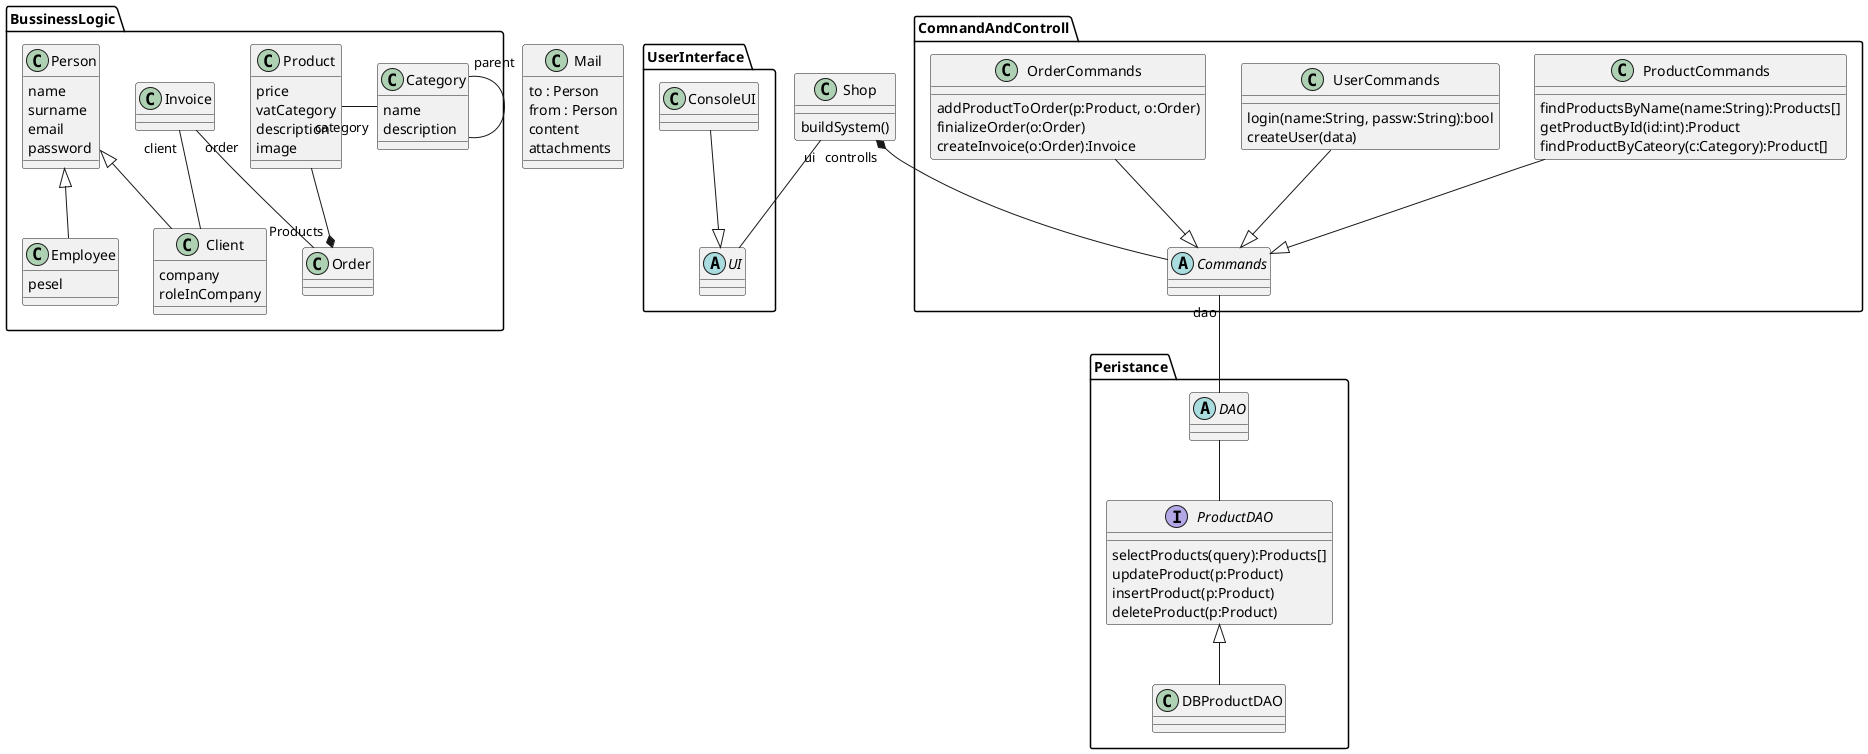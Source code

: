 @startuml

'based on z3.class_diagram

package BussinessLogic{
class Person{
    name
    surname 
    email 
    password
}

class Employee{
    pesel
}

class Client{
    company
    roleInCompany
}

class Product{
    price
    vatCategory 
    description 
    image 
}

class Category{
    name
    description
}

class Order{
    'products[]
}

class Invoice{
    'order
}
}

class Mail{
    to : Person
    from : Person
    content 
    attachments
}

class Shop{
    buildSystem()
}

package UserInterface{
abstract UI {

}

class ConsoleUI{}
}

'Application Logic
package ComnandAndControll{
abstract Commands{

}

class ProductCommands{
    findProductsByName(name:String):Products[]
    getProductById(id:int):Product
    findProductByCateory(c:Category):Product[]
}

class UserCommands{
    login(name:String, passw:String):bool
    createUser(data)
}

class OrderCommands{
    addProductToOrder(p:Product, o:Order)
    finializeOrder(o:Order)
    createInvoice(o:Order):Invoice
}
}

package Peristance{

abstract DAO{
    
}

interface ProductDAO{
    selectProducts(query):Products[]
    updateProduct(p:Product)
    insertProduct(p:Product)
    deleteProduct(p:Product)
}
' i can change persistence solution, db, cloud, files ...
class DBProductDAO{}

'class CloudPersonDAO{}
'class FilePersonDAO{}
}


Person <|-- Employee
Person <|-- Client
OrderCommands --|> Commands
UserCommands --|> Commands
ProductCommands --|> Commands
ConsoleUI --|> UI

DAO -- ProductDAO
ProductDAO <|-- DBProductDAO

Product --* "Products" Order 
Invoice "order" -- Order
Product "category" - Category
Category "parent" -- Category
Invoice "client" --  Client
Shop "ui" -- UI
Shop "controlls" *-- Commands
Commands "dao" -- DAO


@enduml